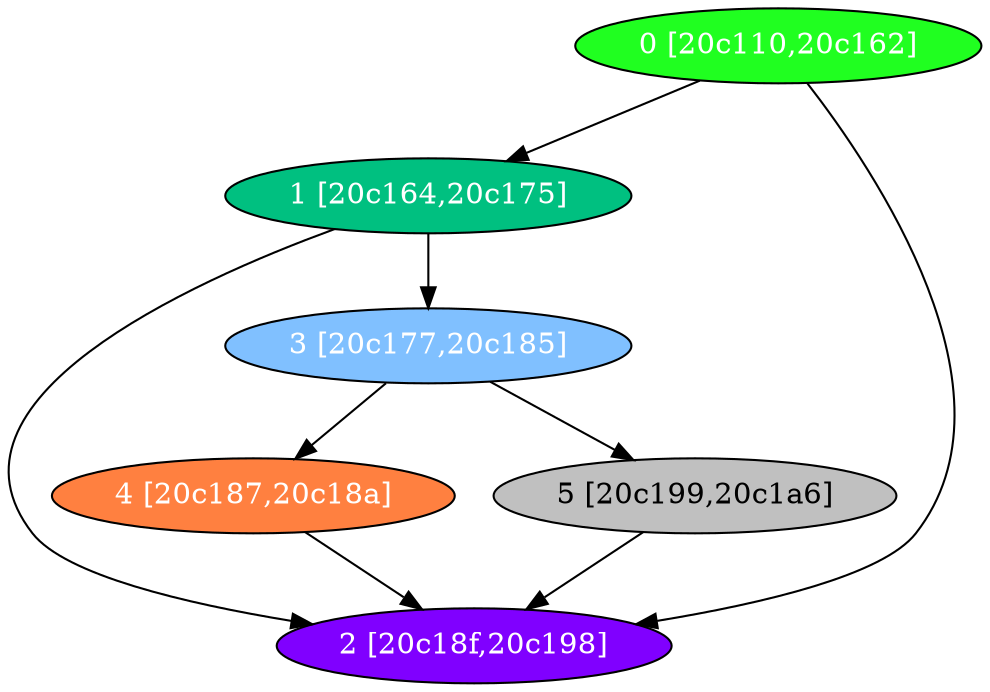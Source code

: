 diGraph libnss3{
	libnss3_0  [style=filled fillcolor="#20FF20" fontcolor="#ffffff" shape=oval label="0 [20c110,20c162]"]
	libnss3_1  [style=filled fillcolor="#00C080" fontcolor="#ffffff" shape=oval label="1 [20c164,20c175]"]
	libnss3_2  [style=filled fillcolor="#8000FF" fontcolor="#ffffff" shape=oval label="2 [20c18f,20c198]"]
	libnss3_3  [style=filled fillcolor="#80C0FF" fontcolor="#ffffff" shape=oval label="3 [20c177,20c185]"]
	libnss3_4  [style=filled fillcolor="#FF8040" fontcolor="#ffffff" shape=oval label="4 [20c187,20c18a]"]
	libnss3_5  [style=filled fillcolor="#C0C0C0" fontcolor="#000000" shape=oval label="5 [20c199,20c1a6]"]

	libnss3_0 -> libnss3_1
	libnss3_0 -> libnss3_2
	libnss3_1 -> libnss3_2
	libnss3_1 -> libnss3_3
	libnss3_3 -> libnss3_4
	libnss3_3 -> libnss3_5
	libnss3_4 -> libnss3_2
	libnss3_5 -> libnss3_2
}